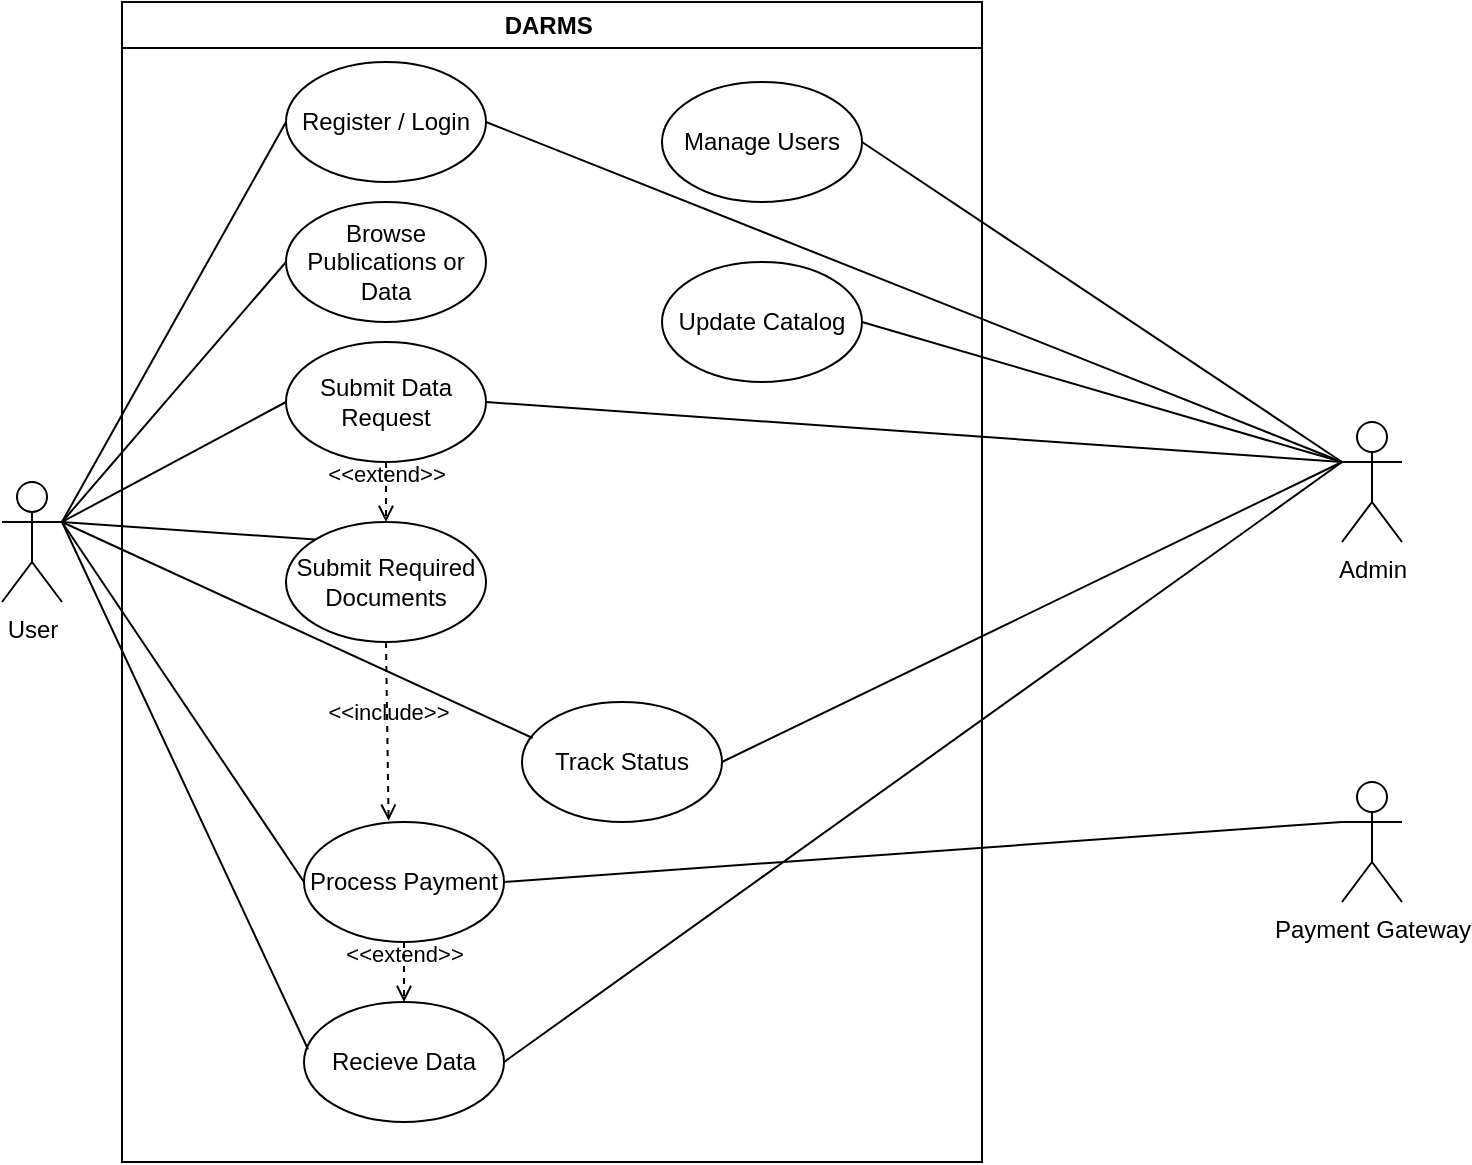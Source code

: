 <mxfile version="28.0.6">
  <diagram name="Page-1" id="WR1Q14Ie0cinxNNYh1pt">
    <mxGraphModel dx="1205" dy="666" grid="1" gridSize="10" guides="1" tooltips="1" connect="1" arrows="1" fold="1" page="1" pageScale="1" pageWidth="850" pageHeight="1100" math="0" shadow="0">
      <root>
        <mxCell id="0" />
        <mxCell id="1" parent="0" />
        <mxCell id="huKMkRBUCVqwmYcEdxTu-1" value="DARMS&amp;nbsp;" style="swimlane;whiteSpace=wrap;html=1;labelBackgroundColor=none;" parent="1" vertex="1">
          <mxGeometry x="110" y="50" width="430" height="580" as="geometry" />
        </mxCell>
        <mxCell id="huKMkRBUCVqwmYcEdxTu-5" value="Register / Login" style="ellipse;whiteSpace=wrap;html=1;labelBackgroundColor=none;" parent="huKMkRBUCVqwmYcEdxTu-1" vertex="1">
          <mxGeometry x="82" y="30" width="100" height="60" as="geometry" />
        </mxCell>
        <mxCell id="huKMkRBUCVqwmYcEdxTu-6" value="Browse Publications or Data" style="ellipse;whiteSpace=wrap;html=1;labelBackgroundColor=none;" parent="huKMkRBUCVqwmYcEdxTu-1" vertex="1">
          <mxGeometry x="82" y="100" width="100" height="60" as="geometry" />
        </mxCell>
        <mxCell id="huKMkRBUCVqwmYcEdxTu-7" value="Submit Data Request" style="ellipse;whiteSpace=wrap;html=1;labelBackgroundColor=none;" parent="huKMkRBUCVqwmYcEdxTu-1" vertex="1">
          <mxGeometry x="82" y="170" width="100" height="60" as="geometry" />
        </mxCell>
        <mxCell id="huKMkRBUCVqwmYcEdxTu-8" value="Process Payment" style="ellipse;whiteSpace=wrap;html=1;labelBackgroundColor=none;" parent="huKMkRBUCVqwmYcEdxTu-1" vertex="1">
          <mxGeometry x="91" y="410" width="100" height="60" as="geometry" />
        </mxCell>
        <mxCell id="huKMkRBUCVqwmYcEdxTu-9" value="Recieve Data" style="ellipse;whiteSpace=wrap;html=1;labelBackgroundColor=none;" parent="huKMkRBUCVqwmYcEdxTu-1" vertex="1">
          <mxGeometry x="91" y="500" width="100" height="60" as="geometry" />
        </mxCell>
        <mxCell id="avAPRepIunsd96Hresc7-10" value="Submit Required Documents" style="ellipse;whiteSpace=wrap;html=1;labelBackgroundColor=none;" vertex="1" parent="huKMkRBUCVqwmYcEdxTu-1">
          <mxGeometry x="82" y="260" width="100" height="60" as="geometry" />
        </mxCell>
        <mxCell id="avAPRepIunsd96Hresc7-11" value="&amp;lt;&amp;lt;extend&amp;gt;&amp;gt;" style="html=1;verticalAlign=bottom;labelBackgroundColor=none;endArrow=open;endFill=0;dashed=1;rounded=0;exitX=0.5;exitY=1;exitDx=0;exitDy=0;fontColor=default;" edge="1" parent="huKMkRBUCVqwmYcEdxTu-1" source="huKMkRBUCVqwmYcEdxTu-7" target="avAPRepIunsd96Hresc7-10">
          <mxGeometry width="160" relative="1" as="geometry">
            <mxPoint x="140" y="290" as="sourcePoint" />
            <mxPoint x="300" y="290" as="targetPoint" />
          </mxGeometry>
        </mxCell>
        <mxCell id="avAPRepIunsd96Hresc7-13" value="&amp;lt;&amp;lt;include&amp;gt;&amp;gt;" style="html=1;verticalAlign=bottom;labelBackgroundColor=none;endArrow=open;endFill=0;dashed=1;rounded=0;exitX=0.5;exitY=1;exitDx=0;exitDy=0;entryX=0.423;entryY=-0.011;entryDx=0;entryDy=0;entryPerimeter=0;fontColor=default;" edge="1" parent="huKMkRBUCVqwmYcEdxTu-1" source="avAPRepIunsd96Hresc7-10" target="huKMkRBUCVqwmYcEdxTu-8">
          <mxGeometry width="160" relative="1" as="geometry">
            <mxPoint x="140" y="330" as="sourcePoint" />
            <mxPoint x="300" y="330" as="targetPoint" />
          </mxGeometry>
        </mxCell>
        <mxCell id="avAPRepIunsd96Hresc7-14" value="Track Status" style="ellipse;whiteSpace=wrap;html=1;labelBackgroundColor=none;" vertex="1" parent="huKMkRBUCVqwmYcEdxTu-1">
          <mxGeometry x="200" y="350" width="100" height="60" as="geometry" />
        </mxCell>
        <mxCell id="avAPRepIunsd96Hresc7-25" value="Update Catalog" style="ellipse;whiteSpace=wrap;html=1;labelBackgroundColor=none;" vertex="1" parent="huKMkRBUCVqwmYcEdxTu-1">
          <mxGeometry x="270" y="130" width="100" height="60" as="geometry" />
        </mxCell>
        <mxCell id="avAPRepIunsd96Hresc7-26" value="Manage Users" style="ellipse;whiteSpace=wrap;html=1;labelBackgroundColor=none;" vertex="1" parent="huKMkRBUCVqwmYcEdxTu-1">
          <mxGeometry x="270" y="40" width="100" height="60" as="geometry" />
        </mxCell>
        <mxCell id="avAPRepIunsd96Hresc7-38" value="&amp;lt;&amp;lt;extend&amp;gt;&amp;gt;" style="html=1;verticalAlign=bottom;labelBackgroundColor=none;endArrow=open;endFill=0;dashed=1;rounded=0;exitX=0.5;exitY=1;exitDx=0;exitDy=0;entryX=0.5;entryY=0;entryDx=0;entryDy=0;" edge="1" parent="huKMkRBUCVqwmYcEdxTu-1" source="huKMkRBUCVqwmYcEdxTu-8" target="huKMkRBUCVqwmYcEdxTu-9">
          <mxGeometry width="160" relative="1" as="geometry">
            <mxPoint x="290" y="330" as="sourcePoint" />
            <mxPoint x="450" y="330" as="targetPoint" />
          </mxGeometry>
        </mxCell>
        <mxCell id="huKMkRBUCVqwmYcEdxTu-2" value="User" style="shape=umlActor;verticalLabelPosition=bottom;verticalAlign=top;html=1;outlineConnect=0;labelBackgroundColor=none;" parent="1" vertex="1">
          <mxGeometry x="50" y="290" width="30" height="60" as="geometry" />
        </mxCell>
        <mxCell id="huKMkRBUCVqwmYcEdxTu-3" value="Admin" style="shape=umlActor;verticalLabelPosition=bottom;verticalAlign=top;html=1;outlineConnect=0;labelBackgroundColor=none;" parent="1" vertex="1">
          <mxGeometry x="720" y="260" width="30" height="60" as="geometry" />
        </mxCell>
        <mxCell id="huKMkRBUCVqwmYcEdxTu-4" value="Payment Gateway" style="shape=umlActor;verticalLabelPosition=bottom;verticalAlign=top;html=1;outlineConnect=0;labelBackgroundColor=none;" parent="1" vertex="1">
          <mxGeometry x="720" y="440" width="30" height="60" as="geometry" />
        </mxCell>
        <mxCell id="avAPRepIunsd96Hresc7-1" value="" style="endArrow=none;html=1;rounded=0;exitX=1;exitY=0.333;exitDx=0;exitDy=0;exitPerimeter=0;entryX=0;entryY=0.5;entryDx=0;entryDy=0;labelBackgroundColor=none;fontColor=default;" edge="1" parent="1" source="huKMkRBUCVqwmYcEdxTu-2" target="huKMkRBUCVqwmYcEdxTu-5">
          <mxGeometry width="50" height="50" relative="1" as="geometry">
            <mxPoint x="400" y="370" as="sourcePoint" />
            <mxPoint x="450" y="320" as="targetPoint" />
          </mxGeometry>
        </mxCell>
        <mxCell id="avAPRepIunsd96Hresc7-2" value="" style="endArrow=none;html=1;rounded=0;entryX=0;entryY=0.5;entryDx=0;entryDy=0;labelBackgroundColor=none;fontColor=default;" edge="1" parent="1" target="huKMkRBUCVqwmYcEdxTu-6">
          <mxGeometry width="50" height="50" relative="1" as="geometry">
            <mxPoint x="80" y="310" as="sourcePoint" />
            <mxPoint x="490" y="310" as="targetPoint" />
          </mxGeometry>
        </mxCell>
        <mxCell id="avAPRepIunsd96Hresc7-3" value="" style="endArrow=none;html=1;rounded=0;entryX=0;entryY=0.5;entryDx=0;entryDy=0;exitX=1;exitY=0.333;exitDx=0;exitDy=0;exitPerimeter=0;labelBackgroundColor=none;fontColor=default;" edge="1" parent="1" source="huKMkRBUCVqwmYcEdxTu-2" target="huKMkRBUCVqwmYcEdxTu-7">
          <mxGeometry width="50" height="50" relative="1" as="geometry">
            <mxPoint x="420" y="310" as="sourcePoint" />
            <mxPoint x="640" y="300" as="targetPoint" />
          </mxGeometry>
        </mxCell>
        <mxCell id="avAPRepIunsd96Hresc7-4" value="" style="endArrow=none;html=1;rounded=0;entryX=0;entryY=0.5;entryDx=0;entryDy=0;exitX=1;exitY=0.333;exitDx=0;exitDy=0;exitPerimeter=0;labelBackgroundColor=none;fontColor=default;" edge="1" parent="1" source="huKMkRBUCVqwmYcEdxTu-2" target="huKMkRBUCVqwmYcEdxTu-8">
          <mxGeometry width="50" height="50" relative="1" as="geometry">
            <mxPoint x="410" y="370" as="sourcePoint" />
            <mxPoint x="626" y="437" as="targetPoint" />
          </mxGeometry>
        </mxCell>
        <mxCell id="avAPRepIunsd96Hresc7-5" value="" style="endArrow=none;html=1;rounded=0;entryX=0.02;entryY=0.394;entryDx=0;entryDy=0;exitX=1;exitY=0.333;exitDx=0;exitDy=0;exitPerimeter=0;entryPerimeter=0;labelBackgroundColor=none;fontColor=default;" edge="1" parent="1" source="huKMkRBUCVqwmYcEdxTu-2" target="huKMkRBUCVqwmYcEdxTu-9">
          <mxGeometry width="50" height="50" relative="1" as="geometry">
            <mxPoint x="410" y="480" as="sourcePoint" />
            <mxPoint x="630" y="655" as="targetPoint" />
          </mxGeometry>
        </mxCell>
        <mxCell id="avAPRepIunsd96Hresc7-6" value="" style="endArrow=none;html=1;rounded=0;entryX=0;entryY=0.333;entryDx=0;entryDy=0;exitX=1;exitY=0.5;exitDx=0;exitDy=0;entryPerimeter=0;labelBackgroundColor=none;fontColor=default;" edge="1" parent="1" source="huKMkRBUCVqwmYcEdxTu-5" target="huKMkRBUCVqwmYcEdxTu-3">
          <mxGeometry width="50" height="50" relative="1" as="geometry">
            <mxPoint x="560" y="540" as="sourcePoint" />
            <mxPoint x="787" y="797" as="targetPoint" />
          </mxGeometry>
        </mxCell>
        <mxCell id="avAPRepIunsd96Hresc7-9" value="" style="endArrow=none;html=1;rounded=0;exitX=1;exitY=0.5;exitDx=0;exitDy=0;entryX=0;entryY=0.333;entryDx=0;entryDy=0;entryPerimeter=0;labelBackgroundColor=none;fontColor=default;" edge="1" parent="1" source="huKMkRBUCVqwmYcEdxTu-8" target="huKMkRBUCVqwmYcEdxTu-4">
          <mxGeometry width="50" height="50" relative="1" as="geometry">
            <mxPoint x="600" y="510" as="sourcePoint" />
            <mxPoint x="790" y="490" as="targetPoint" />
          </mxGeometry>
        </mxCell>
        <mxCell id="avAPRepIunsd96Hresc7-27" value="" style="endArrow=none;html=1;rounded=0;entryX=0;entryY=0.333;entryDx=0;entryDy=0;exitX=1;exitY=0.5;exitDx=0;exitDy=0;entryPerimeter=0;labelBackgroundColor=none;fontColor=default;" edge="1" parent="1" source="avAPRepIunsd96Hresc7-26" target="huKMkRBUCVqwmYcEdxTu-3">
          <mxGeometry width="50" height="50" relative="1" as="geometry">
            <mxPoint x="380" y="150" as="sourcePoint" />
            <mxPoint x="820" y="323" as="targetPoint" />
          </mxGeometry>
        </mxCell>
        <mxCell id="avAPRepIunsd96Hresc7-28" value="" style="endArrow=none;html=1;rounded=0;exitX=1;exitY=0.5;exitDx=0;exitDy=0;labelBackgroundColor=none;fontColor=default;" edge="1" parent="1" source="avAPRepIunsd96Hresc7-25">
          <mxGeometry width="50" height="50" relative="1" as="geometry">
            <mxPoint x="640" y="290" as="sourcePoint" />
            <mxPoint x="720" y="280" as="targetPoint" />
          </mxGeometry>
        </mxCell>
        <mxCell id="avAPRepIunsd96Hresc7-30" value="" style="endArrow=none;html=1;rounded=0;exitX=1;exitY=0.5;exitDx=0;exitDy=0;labelBackgroundColor=none;fontColor=default;" edge="1" parent="1" source="avAPRepIunsd96Hresc7-14">
          <mxGeometry width="50" height="50" relative="1" as="geometry">
            <mxPoint x="700" y="530" as="sourcePoint" />
            <mxPoint x="720" y="280" as="targetPoint" />
          </mxGeometry>
        </mxCell>
        <mxCell id="avAPRepIunsd96Hresc7-32" value="" style="endArrow=none;html=1;rounded=0;entryX=0.053;entryY=0.3;entryDx=0;entryDy=0;entryPerimeter=0;labelBackgroundColor=none;fontColor=default;" edge="1" parent="1" target="avAPRepIunsd96Hresc7-14">
          <mxGeometry width="50" height="50" relative="1" as="geometry">
            <mxPoint x="80" y="310" as="sourcePoint" />
            <mxPoint x="253" y="944" as="targetPoint" />
          </mxGeometry>
        </mxCell>
        <mxCell id="avAPRepIunsd96Hresc7-33" value="" style="endArrow=none;html=1;rounded=0;entryX=0;entryY=0;entryDx=0;entryDy=0;labelBackgroundColor=none;fontColor=default;" edge="1" parent="1" target="avAPRepIunsd96Hresc7-10">
          <mxGeometry width="50" height="50" relative="1" as="geometry">
            <mxPoint x="80" y="310" as="sourcePoint" />
            <mxPoint x="204" y="391" as="targetPoint" />
          </mxGeometry>
        </mxCell>
        <mxCell id="avAPRepIunsd96Hresc7-36" value="" style="endArrow=none;html=1;rounded=0;exitX=1;exitY=0.5;exitDx=0;exitDy=0;labelBackgroundColor=none;fontColor=default;" edge="1" parent="1" source="huKMkRBUCVqwmYcEdxTu-7">
          <mxGeometry width="50" height="50" relative="1" as="geometry">
            <mxPoint x="500" y="220" as="sourcePoint" />
            <mxPoint x="720" y="280" as="targetPoint" />
          </mxGeometry>
        </mxCell>
        <mxCell id="avAPRepIunsd96Hresc7-37" value="" style="endArrow=none;html=1;rounded=0;exitX=1;exitY=0.5;exitDx=0;exitDy=0;labelBackgroundColor=none;fontColor=default;" edge="1" parent="1" source="huKMkRBUCVqwmYcEdxTu-9">
          <mxGeometry width="50" height="50" relative="1" as="geometry">
            <mxPoint x="580" y="270" as="sourcePoint" />
            <mxPoint x="720" y="280" as="targetPoint" />
          </mxGeometry>
        </mxCell>
      </root>
    </mxGraphModel>
  </diagram>
</mxfile>
